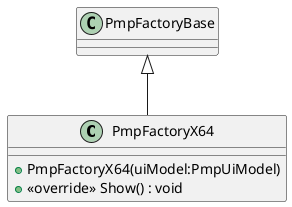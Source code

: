 @startuml
class PmpFactoryX64 {
    + PmpFactoryX64(uiModel:PmpUiModel)
    + <<override>> Show() : void
}
PmpFactoryBase <|-- PmpFactoryX64
@enduml
